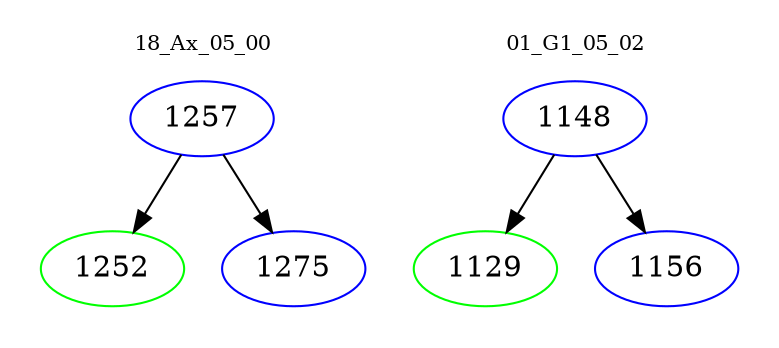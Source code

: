 digraph{
subgraph cluster_0 {
color = white
label = "18_Ax_05_00";
fontsize=10;
T0_1257 [label="1257", color="blue"]
T0_1257 -> T0_1252 [color="black"]
T0_1252 [label="1252", color="green"]
T0_1257 -> T0_1275 [color="black"]
T0_1275 [label="1275", color="blue"]
}
subgraph cluster_1 {
color = white
label = "01_G1_05_02";
fontsize=10;
T1_1148 [label="1148", color="blue"]
T1_1148 -> T1_1129 [color="black"]
T1_1129 [label="1129", color="green"]
T1_1148 -> T1_1156 [color="black"]
T1_1156 [label="1156", color="blue"]
}
}
